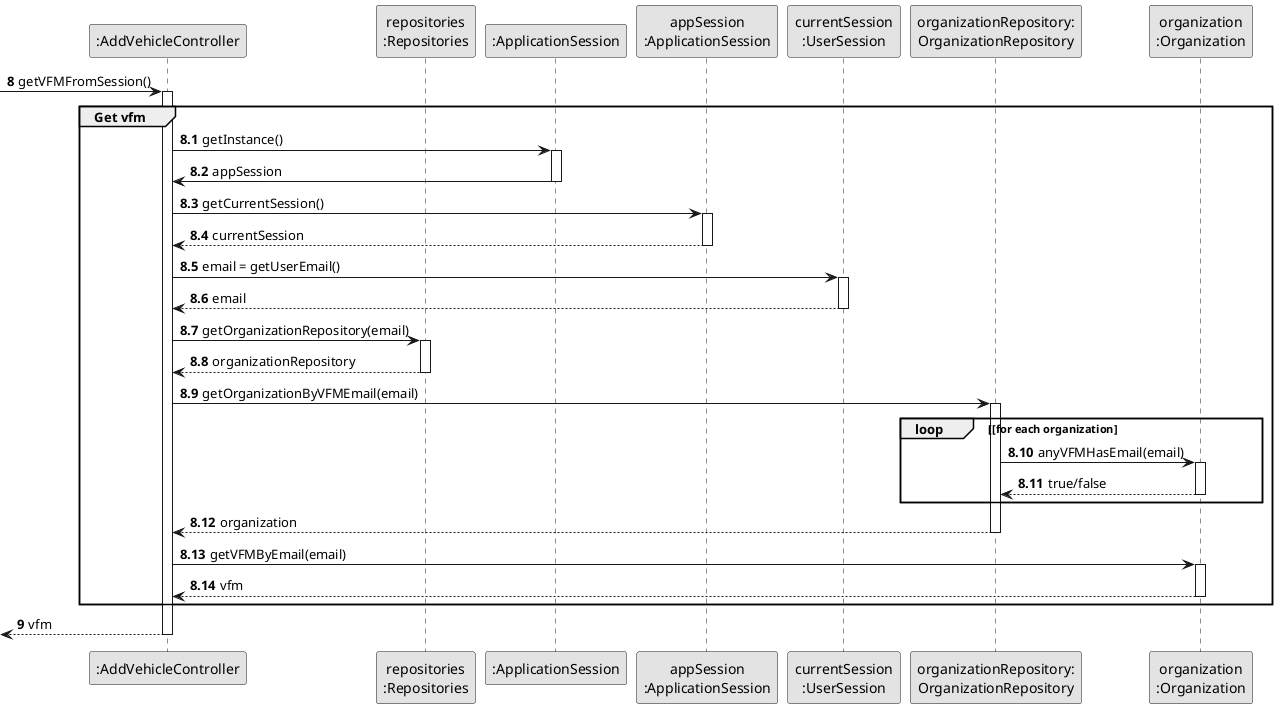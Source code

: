 @startuml
skinparam monochrome true
skinparam packageStyle rectangle
skinparam shadowing false



'hide footbox
participant ":AddVehicleController" as CTRL
participant "repositories\n:Repositories" as PLAT
participant ":ApplicationSession" as _APP
participant "appSession\n:ApplicationSession" as APP
participant "currentSession\n:UserSession" as SESSAO
participant "organizationRepository:\nOrganizationRepository" as OrganizationRepository
participant "organization\n:Organization" as ORG
autonumber 8
-> CTRL : getVFMFromSession()
autonumber 8.1
 activate CTRL

    group Get vfm

        CTRL -> _APP: getInstance()
        activate _APP
           _APP -> CTRL: appSession
        deactivate _APP


        CTRL -> APP: getCurrentSession()
        activate APP

           APP --> CTRL: currentSession
        deactivate APP

        CTRL -> SESSAO: email = getUserEmail()
         activate SESSAO

            SESSAO --> CTRL: email
         deactivate SESSAO


         CTRL -> PLAT: getOrganizationRepository(email)
          activate PLAT

             PLAT --> CTRL: organizationRepository
          deactivate PLAT


          CTRL -> OrganizationRepository: getOrganizationByVFMEmail(email)
          activate OrganizationRepository

              loop [for each organization
                  OrganizationRepository -> ORG : anyVFMHasEmail(email)
                  activate ORG

                      ORG --> OrganizationRepository : true/false
                  deactivate ORG
              end
          OrganizationRepository --> CTRL : organization
          deactivate OrganizationRepository

          CTRL -> ORG: getVFMByEmail(email)
          activate ORG

             ORG --> CTRL : vfm
          deactivate ORG
    end
    autonumber 9
    <-- CTRL : vfm
 deactivate CTRL

@enduml